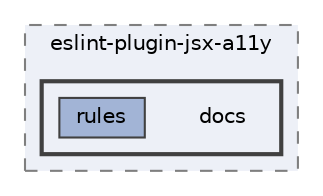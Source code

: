 digraph "pkiclassroomrescheduler/src/main/frontend/node_modules/eslint-plugin-jsx-a11y/docs"
{
 // LATEX_PDF_SIZE
  bgcolor="transparent";
  edge [fontname=Helvetica,fontsize=10,labelfontname=Helvetica,labelfontsize=10];
  node [fontname=Helvetica,fontsize=10,shape=box,height=0.2,width=0.4];
  compound=true
  subgraph clusterdir_9a7d80d761b13ec289eba488953606d0 {
    graph [ bgcolor="#edf0f7", pencolor="grey50", label="eslint-plugin-jsx-a11y", fontname=Helvetica,fontsize=10 style="filled,dashed", URL="dir_9a7d80d761b13ec289eba488953606d0.html",tooltip=""]
  subgraph clusterdir_719d961de02d8e2e8f0884f98c0a523e {
    graph [ bgcolor="#edf0f7", pencolor="grey25", label="", fontname=Helvetica,fontsize=10 style="filled,bold", URL="dir_719d961de02d8e2e8f0884f98c0a523e.html",tooltip=""]
    dir_719d961de02d8e2e8f0884f98c0a523e [shape=plaintext, label="docs"];
  dir_a8b37520ec8e8675b3d81a4ddf1e864b [label="rules", fillcolor="#a2b4d6", color="grey25", style="filled", URL="dir_a8b37520ec8e8675b3d81a4ddf1e864b.html",tooltip=""];
  }
  }
}
